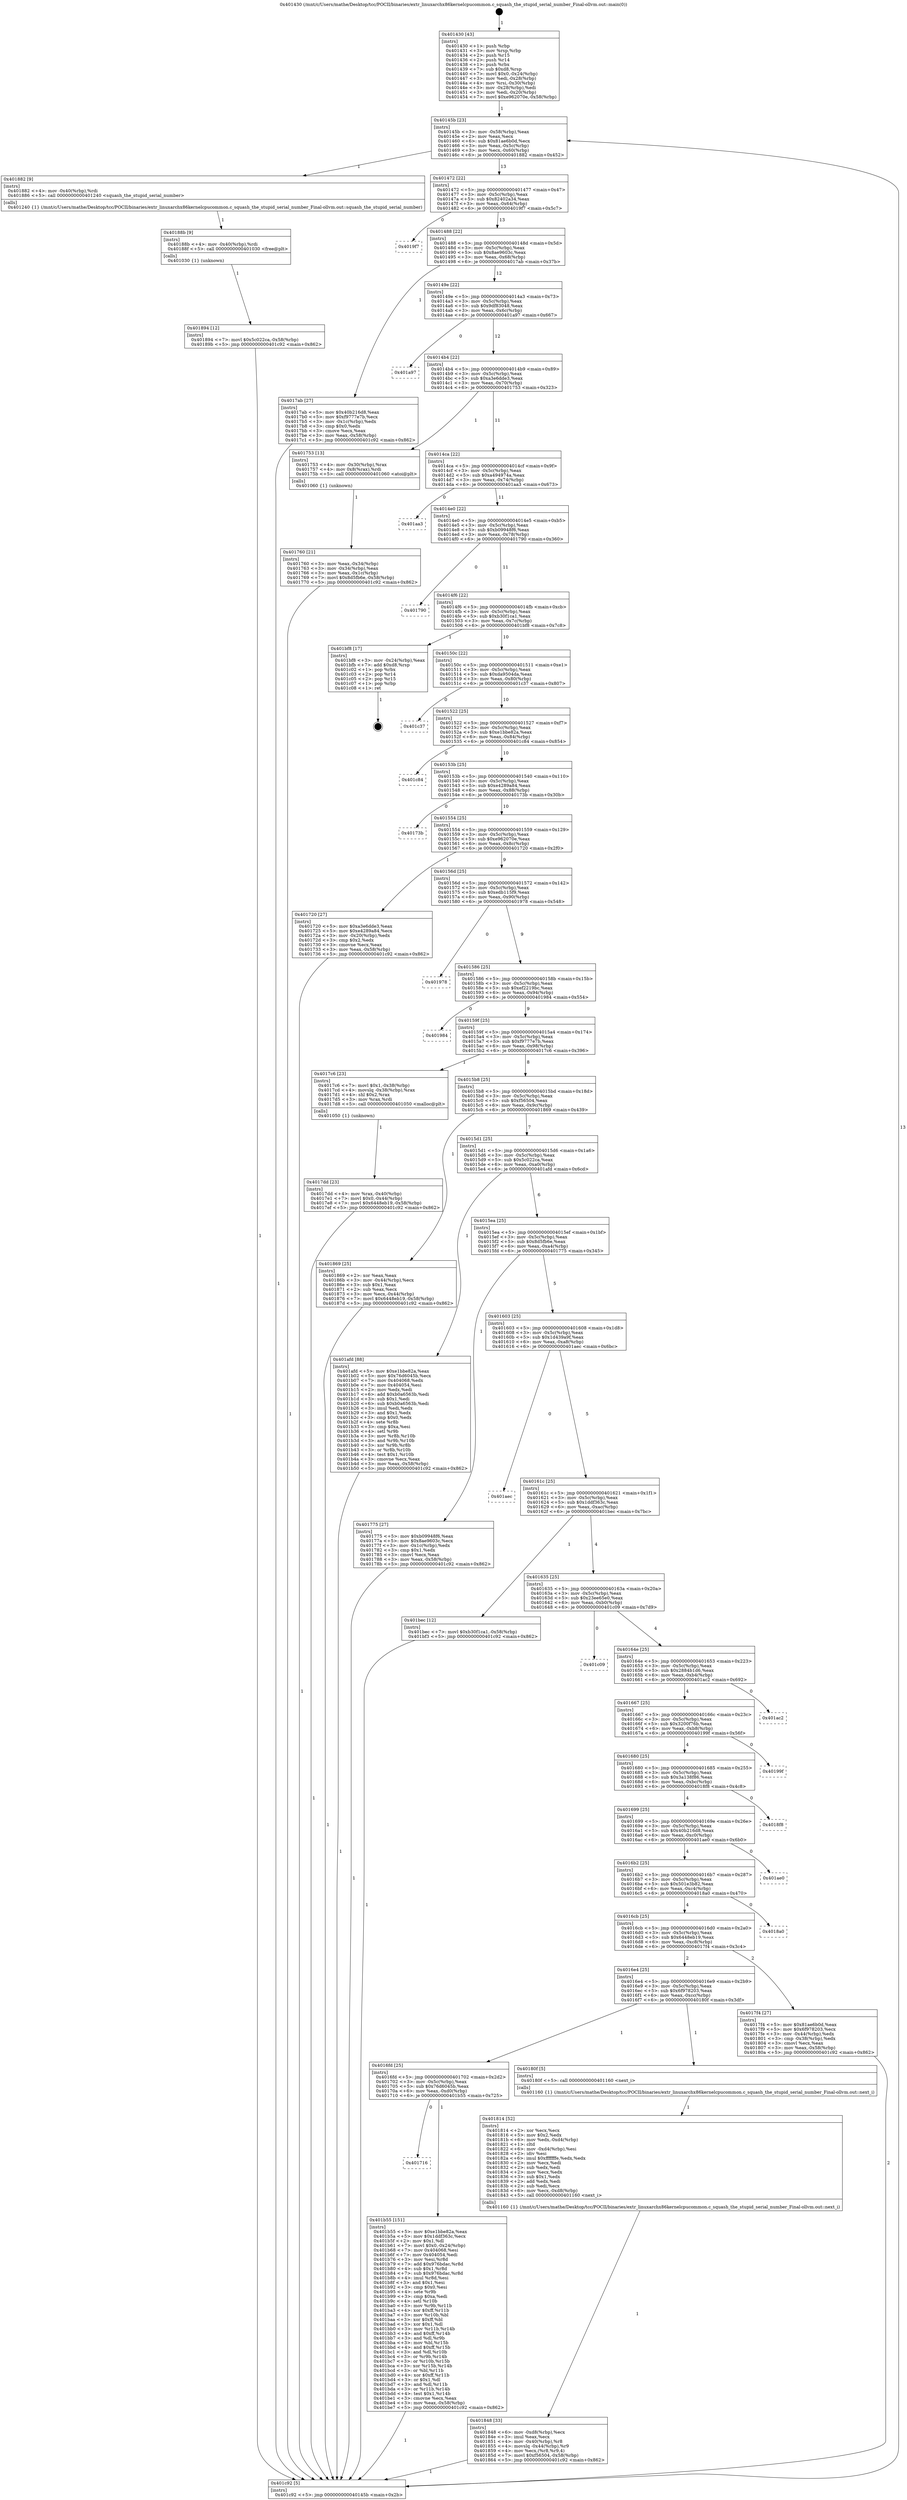 digraph "0x401430" {
  label = "0x401430 (/mnt/c/Users/mathe/Desktop/tcc/POCII/binaries/extr_linuxarchx86kernelcpucommon.c_squash_the_stupid_serial_number_Final-ollvm.out::main(0))"
  labelloc = "t"
  node[shape=record]

  Entry [label="",width=0.3,height=0.3,shape=circle,fillcolor=black,style=filled]
  "0x40145b" [label="{
     0x40145b [23]\l
     | [instrs]\l
     &nbsp;&nbsp;0x40145b \<+3\>: mov -0x58(%rbp),%eax\l
     &nbsp;&nbsp;0x40145e \<+2\>: mov %eax,%ecx\l
     &nbsp;&nbsp;0x401460 \<+6\>: sub $0x81ae6b0d,%ecx\l
     &nbsp;&nbsp;0x401466 \<+3\>: mov %eax,-0x5c(%rbp)\l
     &nbsp;&nbsp;0x401469 \<+3\>: mov %ecx,-0x60(%rbp)\l
     &nbsp;&nbsp;0x40146c \<+6\>: je 0000000000401882 \<main+0x452\>\l
  }"]
  "0x401882" [label="{
     0x401882 [9]\l
     | [instrs]\l
     &nbsp;&nbsp;0x401882 \<+4\>: mov -0x40(%rbp),%rdi\l
     &nbsp;&nbsp;0x401886 \<+5\>: call 0000000000401240 \<squash_the_stupid_serial_number\>\l
     | [calls]\l
     &nbsp;&nbsp;0x401240 \{1\} (/mnt/c/Users/mathe/Desktop/tcc/POCII/binaries/extr_linuxarchx86kernelcpucommon.c_squash_the_stupid_serial_number_Final-ollvm.out::squash_the_stupid_serial_number)\l
  }"]
  "0x401472" [label="{
     0x401472 [22]\l
     | [instrs]\l
     &nbsp;&nbsp;0x401472 \<+5\>: jmp 0000000000401477 \<main+0x47\>\l
     &nbsp;&nbsp;0x401477 \<+3\>: mov -0x5c(%rbp),%eax\l
     &nbsp;&nbsp;0x40147a \<+5\>: sub $0x82402a34,%eax\l
     &nbsp;&nbsp;0x40147f \<+3\>: mov %eax,-0x64(%rbp)\l
     &nbsp;&nbsp;0x401482 \<+6\>: je 00000000004019f7 \<main+0x5c7\>\l
  }"]
  Exit [label="",width=0.3,height=0.3,shape=circle,fillcolor=black,style=filled,peripheries=2]
  "0x4019f7" [label="{
     0x4019f7\l
  }", style=dashed]
  "0x401488" [label="{
     0x401488 [22]\l
     | [instrs]\l
     &nbsp;&nbsp;0x401488 \<+5\>: jmp 000000000040148d \<main+0x5d\>\l
     &nbsp;&nbsp;0x40148d \<+3\>: mov -0x5c(%rbp),%eax\l
     &nbsp;&nbsp;0x401490 \<+5\>: sub $0x8ae9603c,%eax\l
     &nbsp;&nbsp;0x401495 \<+3\>: mov %eax,-0x68(%rbp)\l
     &nbsp;&nbsp;0x401498 \<+6\>: je 00000000004017ab \<main+0x37b\>\l
  }"]
  "0x401716" [label="{
     0x401716\l
  }", style=dashed]
  "0x4017ab" [label="{
     0x4017ab [27]\l
     | [instrs]\l
     &nbsp;&nbsp;0x4017ab \<+5\>: mov $0x40b216d8,%eax\l
     &nbsp;&nbsp;0x4017b0 \<+5\>: mov $0xf9777e7b,%ecx\l
     &nbsp;&nbsp;0x4017b5 \<+3\>: mov -0x1c(%rbp),%edx\l
     &nbsp;&nbsp;0x4017b8 \<+3\>: cmp $0x0,%edx\l
     &nbsp;&nbsp;0x4017bb \<+3\>: cmove %ecx,%eax\l
     &nbsp;&nbsp;0x4017be \<+3\>: mov %eax,-0x58(%rbp)\l
     &nbsp;&nbsp;0x4017c1 \<+5\>: jmp 0000000000401c92 \<main+0x862\>\l
  }"]
  "0x40149e" [label="{
     0x40149e [22]\l
     | [instrs]\l
     &nbsp;&nbsp;0x40149e \<+5\>: jmp 00000000004014a3 \<main+0x73\>\l
     &nbsp;&nbsp;0x4014a3 \<+3\>: mov -0x5c(%rbp),%eax\l
     &nbsp;&nbsp;0x4014a6 \<+5\>: sub $0x9df83048,%eax\l
     &nbsp;&nbsp;0x4014ab \<+3\>: mov %eax,-0x6c(%rbp)\l
     &nbsp;&nbsp;0x4014ae \<+6\>: je 0000000000401a97 \<main+0x667\>\l
  }"]
  "0x401b55" [label="{
     0x401b55 [151]\l
     | [instrs]\l
     &nbsp;&nbsp;0x401b55 \<+5\>: mov $0xe1bbe82a,%eax\l
     &nbsp;&nbsp;0x401b5a \<+5\>: mov $0x1ddf363c,%ecx\l
     &nbsp;&nbsp;0x401b5f \<+2\>: mov $0x1,%dl\l
     &nbsp;&nbsp;0x401b61 \<+7\>: movl $0x0,-0x24(%rbp)\l
     &nbsp;&nbsp;0x401b68 \<+7\>: mov 0x404068,%esi\l
     &nbsp;&nbsp;0x401b6f \<+7\>: mov 0x404054,%edi\l
     &nbsp;&nbsp;0x401b76 \<+3\>: mov %esi,%r8d\l
     &nbsp;&nbsp;0x401b79 \<+7\>: add $0x976bdac,%r8d\l
     &nbsp;&nbsp;0x401b80 \<+4\>: sub $0x1,%r8d\l
     &nbsp;&nbsp;0x401b84 \<+7\>: sub $0x976bdac,%r8d\l
     &nbsp;&nbsp;0x401b8b \<+4\>: imul %r8d,%esi\l
     &nbsp;&nbsp;0x401b8f \<+3\>: and $0x1,%esi\l
     &nbsp;&nbsp;0x401b92 \<+3\>: cmp $0x0,%esi\l
     &nbsp;&nbsp;0x401b95 \<+4\>: sete %r9b\l
     &nbsp;&nbsp;0x401b99 \<+3\>: cmp $0xa,%edi\l
     &nbsp;&nbsp;0x401b9c \<+4\>: setl %r10b\l
     &nbsp;&nbsp;0x401ba0 \<+3\>: mov %r9b,%r11b\l
     &nbsp;&nbsp;0x401ba3 \<+4\>: xor $0xff,%r11b\l
     &nbsp;&nbsp;0x401ba7 \<+3\>: mov %r10b,%bl\l
     &nbsp;&nbsp;0x401baa \<+3\>: xor $0xff,%bl\l
     &nbsp;&nbsp;0x401bad \<+3\>: xor $0x1,%dl\l
     &nbsp;&nbsp;0x401bb0 \<+3\>: mov %r11b,%r14b\l
     &nbsp;&nbsp;0x401bb3 \<+4\>: and $0xff,%r14b\l
     &nbsp;&nbsp;0x401bb7 \<+3\>: and %dl,%r9b\l
     &nbsp;&nbsp;0x401bba \<+3\>: mov %bl,%r15b\l
     &nbsp;&nbsp;0x401bbd \<+4\>: and $0xff,%r15b\l
     &nbsp;&nbsp;0x401bc1 \<+3\>: and %dl,%r10b\l
     &nbsp;&nbsp;0x401bc4 \<+3\>: or %r9b,%r14b\l
     &nbsp;&nbsp;0x401bc7 \<+3\>: or %r10b,%r15b\l
     &nbsp;&nbsp;0x401bca \<+3\>: xor %r15b,%r14b\l
     &nbsp;&nbsp;0x401bcd \<+3\>: or %bl,%r11b\l
     &nbsp;&nbsp;0x401bd0 \<+4\>: xor $0xff,%r11b\l
     &nbsp;&nbsp;0x401bd4 \<+3\>: or $0x1,%dl\l
     &nbsp;&nbsp;0x401bd7 \<+3\>: and %dl,%r11b\l
     &nbsp;&nbsp;0x401bda \<+3\>: or %r11b,%r14b\l
     &nbsp;&nbsp;0x401bdd \<+4\>: test $0x1,%r14b\l
     &nbsp;&nbsp;0x401be1 \<+3\>: cmovne %ecx,%eax\l
     &nbsp;&nbsp;0x401be4 \<+3\>: mov %eax,-0x58(%rbp)\l
     &nbsp;&nbsp;0x401be7 \<+5\>: jmp 0000000000401c92 \<main+0x862\>\l
  }"]
  "0x401a97" [label="{
     0x401a97\l
  }", style=dashed]
  "0x4014b4" [label="{
     0x4014b4 [22]\l
     | [instrs]\l
     &nbsp;&nbsp;0x4014b4 \<+5\>: jmp 00000000004014b9 \<main+0x89\>\l
     &nbsp;&nbsp;0x4014b9 \<+3\>: mov -0x5c(%rbp),%eax\l
     &nbsp;&nbsp;0x4014bc \<+5\>: sub $0xa3e6dde3,%eax\l
     &nbsp;&nbsp;0x4014c1 \<+3\>: mov %eax,-0x70(%rbp)\l
     &nbsp;&nbsp;0x4014c4 \<+6\>: je 0000000000401753 \<main+0x323\>\l
  }"]
  "0x401894" [label="{
     0x401894 [12]\l
     | [instrs]\l
     &nbsp;&nbsp;0x401894 \<+7\>: movl $0x5c022ca,-0x58(%rbp)\l
     &nbsp;&nbsp;0x40189b \<+5\>: jmp 0000000000401c92 \<main+0x862\>\l
  }"]
  "0x401753" [label="{
     0x401753 [13]\l
     | [instrs]\l
     &nbsp;&nbsp;0x401753 \<+4\>: mov -0x30(%rbp),%rax\l
     &nbsp;&nbsp;0x401757 \<+4\>: mov 0x8(%rax),%rdi\l
     &nbsp;&nbsp;0x40175b \<+5\>: call 0000000000401060 \<atoi@plt\>\l
     | [calls]\l
     &nbsp;&nbsp;0x401060 \{1\} (unknown)\l
  }"]
  "0x4014ca" [label="{
     0x4014ca [22]\l
     | [instrs]\l
     &nbsp;&nbsp;0x4014ca \<+5\>: jmp 00000000004014cf \<main+0x9f\>\l
     &nbsp;&nbsp;0x4014cf \<+3\>: mov -0x5c(%rbp),%eax\l
     &nbsp;&nbsp;0x4014d2 \<+5\>: sub $0xa494974a,%eax\l
     &nbsp;&nbsp;0x4014d7 \<+3\>: mov %eax,-0x74(%rbp)\l
     &nbsp;&nbsp;0x4014da \<+6\>: je 0000000000401aa3 \<main+0x673\>\l
  }"]
  "0x40188b" [label="{
     0x40188b [9]\l
     | [instrs]\l
     &nbsp;&nbsp;0x40188b \<+4\>: mov -0x40(%rbp),%rdi\l
     &nbsp;&nbsp;0x40188f \<+5\>: call 0000000000401030 \<free@plt\>\l
     | [calls]\l
     &nbsp;&nbsp;0x401030 \{1\} (unknown)\l
  }"]
  "0x401aa3" [label="{
     0x401aa3\l
  }", style=dashed]
  "0x4014e0" [label="{
     0x4014e0 [22]\l
     | [instrs]\l
     &nbsp;&nbsp;0x4014e0 \<+5\>: jmp 00000000004014e5 \<main+0xb5\>\l
     &nbsp;&nbsp;0x4014e5 \<+3\>: mov -0x5c(%rbp),%eax\l
     &nbsp;&nbsp;0x4014e8 \<+5\>: sub $0xb09948f6,%eax\l
     &nbsp;&nbsp;0x4014ed \<+3\>: mov %eax,-0x78(%rbp)\l
     &nbsp;&nbsp;0x4014f0 \<+6\>: je 0000000000401790 \<main+0x360\>\l
  }"]
  "0x401848" [label="{
     0x401848 [33]\l
     | [instrs]\l
     &nbsp;&nbsp;0x401848 \<+6\>: mov -0xd8(%rbp),%ecx\l
     &nbsp;&nbsp;0x40184e \<+3\>: imul %eax,%ecx\l
     &nbsp;&nbsp;0x401851 \<+4\>: mov -0x40(%rbp),%r8\l
     &nbsp;&nbsp;0x401855 \<+4\>: movslq -0x44(%rbp),%r9\l
     &nbsp;&nbsp;0x401859 \<+4\>: mov %ecx,(%r8,%r9,4)\l
     &nbsp;&nbsp;0x40185d \<+7\>: movl $0xf56504,-0x58(%rbp)\l
     &nbsp;&nbsp;0x401864 \<+5\>: jmp 0000000000401c92 \<main+0x862\>\l
  }"]
  "0x401790" [label="{
     0x401790\l
  }", style=dashed]
  "0x4014f6" [label="{
     0x4014f6 [22]\l
     | [instrs]\l
     &nbsp;&nbsp;0x4014f6 \<+5\>: jmp 00000000004014fb \<main+0xcb\>\l
     &nbsp;&nbsp;0x4014fb \<+3\>: mov -0x5c(%rbp),%eax\l
     &nbsp;&nbsp;0x4014fe \<+5\>: sub $0xb30f1ca1,%eax\l
     &nbsp;&nbsp;0x401503 \<+3\>: mov %eax,-0x7c(%rbp)\l
     &nbsp;&nbsp;0x401506 \<+6\>: je 0000000000401bf8 \<main+0x7c8\>\l
  }"]
  "0x401814" [label="{
     0x401814 [52]\l
     | [instrs]\l
     &nbsp;&nbsp;0x401814 \<+2\>: xor %ecx,%ecx\l
     &nbsp;&nbsp;0x401816 \<+5\>: mov $0x2,%edx\l
     &nbsp;&nbsp;0x40181b \<+6\>: mov %edx,-0xd4(%rbp)\l
     &nbsp;&nbsp;0x401821 \<+1\>: cltd\l
     &nbsp;&nbsp;0x401822 \<+6\>: mov -0xd4(%rbp),%esi\l
     &nbsp;&nbsp;0x401828 \<+2\>: idiv %esi\l
     &nbsp;&nbsp;0x40182a \<+6\>: imul $0xfffffffe,%edx,%edx\l
     &nbsp;&nbsp;0x401830 \<+2\>: mov %ecx,%edi\l
     &nbsp;&nbsp;0x401832 \<+2\>: sub %edx,%edi\l
     &nbsp;&nbsp;0x401834 \<+2\>: mov %ecx,%edx\l
     &nbsp;&nbsp;0x401836 \<+3\>: sub $0x1,%edx\l
     &nbsp;&nbsp;0x401839 \<+2\>: add %edx,%edi\l
     &nbsp;&nbsp;0x40183b \<+2\>: sub %edi,%ecx\l
     &nbsp;&nbsp;0x40183d \<+6\>: mov %ecx,-0xd8(%rbp)\l
     &nbsp;&nbsp;0x401843 \<+5\>: call 0000000000401160 \<next_i\>\l
     | [calls]\l
     &nbsp;&nbsp;0x401160 \{1\} (/mnt/c/Users/mathe/Desktop/tcc/POCII/binaries/extr_linuxarchx86kernelcpucommon.c_squash_the_stupid_serial_number_Final-ollvm.out::next_i)\l
  }"]
  "0x401bf8" [label="{
     0x401bf8 [17]\l
     | [instrs]\l
     &nbsp;&nbsp;0x401bf8 \<+3\>: mov -0x24(%rbp),%eax\l
     &nbsp;&nbsp;0x401bfb \<+7\>: add $0xd8,%rsp\l
     &nbsp;&nbsp;0x401c02 \<+1\>: pop %rbx\l
     &nbsp;&nbsp;0x401c03 \<+2\>: pop %r14\l
     &nbsp;&nbsp;0x401c05 \<+2\>: pop %r15\l
     &nbsp;&nbsp;0x401c07 \<+1\>: pop %rbp\l
     &nbsp;&nbsp;0x401c08 \<+1\>: ret\l
  }"]
  "0x40150c" [label="{
     0x40150c [22]\l
     | [instrs]\l
     &nbsp;&nbsp;0x40150c \<+5\>: jmp 0000000000401511 \<main+0xe1\>\l
     &nbsp;&nbsp;0x401511 \<+3\>: mov -0x5c(%rbp),%eax\l
     &nbsp;&nbsp;0x401514 \<+5\>: sub $0xda9504da,%eax\l
     &nbsp;&nbsp;0x401519 \<+3\>: mov %eax,-0x80(%rbp)\l
     &nbsp;&nbsp;0x40151c \<+6\>: je 0000000000401c37 \<main+0x807\>\l
  }"]
  "0x4016fd" [label="{
     0x4016fd [25]\l
     | [instrs]\l
     &nbsp;&nbsp;0x4016fd \<+5\>: jmp 0000000000401702 \<main+0x2d2\>\l
     &nbsp;&nbsp;0x401702 \<+3\>: mov -0x5c(%rbp),%eax\l
     &nbsp;&nbsp;0x401705 \<+5\>: sub $0x76d6045b,%eax\l
     &nbsp;&nbsp;0x40170a \<+6\>: mov %eax,-0xd0(%rbp)\l
     &nbsp;&nbsp;0x401710 \<+6\>: je 0000000000401b55 \<main+0x725\>\l
  }"]
  "0x401c37" [label="{
     0x401c37\l
  }", style=dashed]
  "0x401522" [label="{
     0x401522 [25]\l
     | [instrs]\l
     &nbsp;&nbsp;0x401522 \<+5\>: jmp 0000000000401527 \<main+0xf7\>\l
     &nbsp;&nbsp;0x401527 \<+3\>: mov -0x5c(%rbp),%eax\l
     &nbsp;&nbsp;0x40152a \<+5\>: sub $0xe1bbe82a,%eax\l
     &nbsp;&nbsp;0x40152f \<+6\>: mov %eax,-0x84(%rbp)\l
     &nbsp;&nbsp;0x401535 \<+6\>: je 0000000000401c84 \<main+0x854\>\l
  }"]
  "0x40180f" [label="{
     0x40180f [5]\l
     | [instrs]\l
     &nbsp;&nbsp;0x40180f \<+5\>: call 0000000000401160 \<next_i\>\l
     | [calls]\l
     &nbsp;&nbsp;0x401160 \{1\} (/mnt/c/Users/mathe/Desktop/tcc/POCII/binaries/extr_linuxarchx86kernelcpucommon.c_squash_the_stupid_serial_number_Final-ollvm.out::next_i)\l
  }"]
  "0x401c84" [label="{
     0x401c84\l
  }", style=dashed]
  "0x40153b" [label="{
     0x40153b [25]\l
     | [instrs]\l
     &nbsp;&nbsp;0x40153b \<+5\>: jmp 0000000000401540 \<main+0x110\>\l
     &nbsp;&nbsp;0x401540 \<+3\>: mov -0x5c(%rbp),%eax\l
     &nbsp;&nbsp;0x401543 \<+5\>: sub $0xe4289a84,%eax\l
     &nbsp;&nbsp;0x401548 \<+6\>: mov %eax,-0x88(%rbp)\l
     &nbsp;&nbsp;0x40154e \<+6\>: je 000000000040173b \<main+0x30b\>\l
  }"]
  "0x4016e4" [label="{
     0x4016e4 [25]\l
     | [instrs]\l
     &nbsp;&nbsp;0x4016e4 \<+5\>: jmp 00000000004016e9 \<main+0x2b9\>\l
     &nbsp;&nbsp;0x4016e9 \<+3\>: mov -0x5c(%rbp),%eax\l
     &nbsp;&nbsp;0x4016ec \<+5\>: sub $0x6f978203,%eax\l
     &nbsp;&nbsp;0x4016f1 \<+6\>: mov %eax,-0xcc(%rbp)\l
     &nbsp;&nbsp;0x4016f7 \<+6\>: je 000000000040180f \<main+0x3df\>\l
  }"]
  "0x40173b" [label="{
     0x40173b\l
  }", style=dashed]
  "0x401554" [label="{
     0x401554 [25]\l
     | [instrs]\l
     &nbsp;&nbsp;0x401554 \<+5\>: jmp 0000000000401559 \<main+0x129\>\l
     &nbsp;&nbsp;0x401559 \<+3\>: mov -0x5c(%rbp),%eax\l
     &nbsp;&nbsp;0x40155c \<+5\>: sub $0xe962070e,%eax\l
     &nbsp;&nbsp;0x401561 \<+6\>: mov %eax,-0x8c(%rbp)\l
     &nbsp;&nbsp;0x401567 \<+6\>: je 0000000000401720 \<main+0x2f0\>\l
  }"]
  "0x4017f4" [label="{
     0x4017f4 [27]\l
     | [instrs]\l
     &nbsp;&nbsp;0x4017f4 \<+5\>: mov $0x81ae6b0d,%eax\l
     &nbsp;&nbsp;0x4017f9 \<+5\>: mov $0x6f978203,%ecx\l
     &nbsp;&nbsp;0x4017fe \<+3\>: mov -0x44(%rbp),%edx\l
     &nbsp;&nbsp;0x401801 \<+3\>: cmp -0x38(%rbp),%edx\l
     &nbsp;&nbsp;0x401804 \<+3\>: cmovl %ecx,%eax\l
     &nbsp;&nbsp;0x401807 \<+3\>: mov %eax,-0x58(%rbp)\l
     &nbsp;&nbsp;0x40180a \<+5\>: jmp 0000000000401c92 \<main+0x862\>\l
  }"]
  "0x401720" [label="{
     0x401720 [27]\l
     | [instrs]\l
     &nbsp;&nbsp;0x401720 \<+5\>: mov $0xa3e6dde3,%eax\l
     &nbsp;&nbsp;0x401725 \<+5\>: mov $0xe4289a84,%ecx\l
     &nbsp;&nbsp;0x40172a \<+3\>: mov -0x20(%rbp),%edx\l
     &nbsp;&nbsp;0x40172d \<+3\>: cmp $0x2,%edx\l
     &nbsp;&nbsp;0x401730 \<+3\>: cmovne %ecx,%eax\l
     &nbsp;&nbsp;0x401733 \<+3\>: mov %eax,-0x58(%rbp)\l
     &nbsp;&nbsp;0x401736 \<+5\>: jmp 0000000000401c92 \<main+0x862\>\l
  }"]
  "0x40156d" [label="{
     0x40156d [25]\l
     | [instrs]\l
     &nbsp;&nbsp;0x40156d \<+5\>: jmp 0000000000401572 \<main+0x142\>\l
     &nbsp;&nbsp;0x401572 \<+3\>: mov -0x5c(%rbp),%eax\l
     &nbsp;&nbsp;0x401575 \<+5\>: sub $0xedb115f9,%eax\l
     &nbsp;&nbsp;0x40157a \<+6\>: mov %eax,-0x90(%rbp)\l
     &nbsp;&nbsp;0x401580 \<+6\>: je 0000000000401978 \<main+0x548\>\l
  }"]
  "0x401c92" [label="{
     0x401c92 [5]\l
     | [instrs]\l
     &nbsp;&nbsp;0x401c92 \<+5\>: jmp 000000000040145b \<main+0x2b\>\l
  }"]
  "0x401430" [label="{
     0x401430 [43]\l
     | [instrs]\l
     &nbsp;&nbsp;0x401430 \<+1\>: push %rbp\l
     &nbsp;&nbsp;0x401431 \<+3\>: mov %rsp,%rbp\l
     &nbsp;&nbsp;0x401434 \<+2\>: push %r15\l
     &nbsp;&nbsp;0x401436 \<+2\>: push %r14\l
     &nbsp;&nbsp;0x401438 \<+1\>: push %rbx\l
     &nbsp;&nbsp;0x401439 \<+7\>: sub $0xd8,%rsp\l
     &nbsp;&nbsp;0x401440 \<+7\>: movl $0x0,-0x24(%rbp)\l
     &nbsp;&nbsp;0x401447 \<+3\>: mov %edi,-0x28(%rbp)\l
     &nbsp;&nbsp;0x40144a \<+4\>: mov %rsi,-0x30(%rbp)\l
     &nbsp;&nbsp;0x40144e \<+3\>: mov -0x28(%rbp),%edi\l
     &nbsp;&nbsp;0x401451 \<+3\>: mov %edi,-0x20(%rbp)\l
     &nbsp;&nbsp;0x401454 \<+7\>: movl $0xe962070e,-0x58(%rbp)\l
  }"]
  "0x401760" [label="{
     0x401760 [21]\l
     | [instrs]\l
     &nbsp;&nbsp;0x401760 \<+3\>: mov %eax,-0x34(%rbp)\l
     &nbsp;&nbsp;0x401763 \<+3\>: mov -0x34(%rbp),%eax\l
     &nbsp;&nbsp;0x401766 \<+3\>: mov %eax,-0x1c(%rbp)\l
     &nbsp;&nbsp;0x401769 \<+7\>: movl $0x8d5fb6e,-0x58(%rbp)\l
     &nbsp;&nbsp;0x401770 \<+5\>: jmp 0000000000401c92 \<main+0x862\>\l
  }"]
  "0x4016cb" [label="{
     0x4016cb [25]\l
     | [instrs]\l
     &nbsp;&nbsp;0x4016cb \<+5\>: jmp 00000000004016d0 \<main+0x2a0\>\l
     &nbsp;&nbsp;0x4016d0 \<+3\>: mov -0x5c(%rbp),%eax\l
     &nbsp;&nbsp;0x4016d3 \<+5\>: sub $0x6448eb19,%eax\l
     &nbsp;&nbsp;0x4016d8 \<+6\>: mov %eax,-0xc8(%rbp)\l
     &nbsp;&nbsp;0x4016de \<+6\>: je 00000000004017f4 \<main+0x3c4\>\l
  }"]
  "0x401978" [label="{
     0x401978\l
  }", style=dashed]
  "0x401586" [label="{
     0x401586 [25]\l
     | [instrs]\l
     &nbsp;&nbsp;0x401586 \<+5\>: jmp 000000000040158b \<main+0x15b\>\l
     &nbsp;&nbsp;0x40158b \<+3\>: mov -0x5c(%rbp),%eax\l
     &nbsp;&nbsp;0x40158e \<+5\>: sub $0xef2219bc,%eax\l
     &nbsp;&nbsp;0x401593 \<+6\>: mov %eax,-0x94(%rbp)\l
     &nbsp;&nbsp;0x401599 \<+6\>: je 0000000000401984 \<main+0x554\>\l
  }"]
  "0x4018a0" [label="{
     0x4018a0\l
  }", style=dashed]
  "0x401984" [label="{
     0x401984\l
  }", style=dashed]
  "0x40159f" [label="{
     0x40159f [25]\l
     | [instrs]\l
     &nbsp;&nbsp;0x40159f \<+5\>: jmp 00000000004015a4 \<main+0x174\>\l
     &nbsp;&nbsp;0x4015a4 \<+3\>: mov -0x5c(%rbp),%eax\l
     &nbsp;&nbsp;0x4015a7 \<+5\>: sub $0xf9777e7b,%eax\l
     &nbsp;&nbsp;0x4015ac \<+6\>: mov %eax,-0x98(%rbp)\l
     &nbsp;&nbsp;0x4015b2 \<+6\>: je 00000000004017c6 \<main+0x396\>\l
  }"]
  "0x4016b2" [label="{
     0x4016b2 [25]\l
     | [instrs]\l
     &nbsp;&nbsp;0x4016b2 \<+5\>: jmp 00000000004016b7 \<main+0x287\>\l
     &nbsp;&nbsp;0x4016b7 \<+3\>: mov -0x5c(%rbp),%eax\l
     &nbsp;&nbsp;0x4016ba \<+5\>: sub $0x501e3b82,%eax\l
     &nbsp;&nbsp;0x4016bf \<+6\>: mov %eax,-0xc4(%rbp)\l
     &nbsp;&nbsp;0x4016c5 \<+6\>: je 00000000004018a0 \<main+0x470\>\l
  }"]
  "0x4017c6" [label="{
     0x4017c6 [23]\l
     | [instrs]\l
     &nbsp;&nbsp;0x4017c6 \<+7\>: movl $0x1,-0x38(%rbp)\l
     &nbsp;&nbsp;0x4017cd \<+4\>: movslq -0x38(%rbp),%rax\l
     &nbsp;&nbsp;0x4017d1 \<+4\>: shl $0x2,%rax\l
     &nbsp;&nbsp;0x4017d5 \<+3\>: mov %rax,%rdi\l
     &nbsp;&nbsp;0x4017d8 \<+5\>: call 0000000000401050 \<malloc@plt\>\l
     | [calls]\l
     &nbsp;&nbsp;0x401050 \{1\} (unknown)\l
  }"]
  "0x4015b8" [label="{
     0x4015b8 [25]\l
     | [instrs]\l
     &nbsp;&nbsp;0x4015b8 \<+5\>: jmp 00000000004015bd \<main+0x18d\>\l
     &nbsp;&nbsp;0x4015bd \<+3\>: mov -0x5c(%rbp),%eax\l
     &nbsp;&nbsp;0x4015c0 \<+5\>: sub $0xf56504,%eax\l
     &nbsp;&nbsp;0x4015c5 \<+6\>: mov %eax,-0x9c(%rbp)\l
     &nbsp;&nbsp;0x4015cb \<+6\>: je 0000000000401869 \<main+0x439\>\l
  }"]
  "0x401ae0" [label="{
     0x401ae0\l
  }", style=dashed]
  "0x401869" [label="{
     0x401869 [25]\l
     | [instrs]\l
     &nbsp;&nbsp;0x401869 \<+2\>: xor %eax,%eax\l
     &nbsp;&nbsp;0x40186b \<+3\>: mov -0x44(%rbp),%ecx\l
     &nbsp;&nbsp;0x40186e \<+3\>: sub $0x1,%eax\l
     &nbsp;&nbsp;0x401871 \<+2\>: sub %eax,%ecx\l
     &nbsp;&nbsp;0x401873 \<+3\>: mov %ecx,-0x44(%rbp)\l
     &nbsp;&nbsp;0x401876 \<+7\>: movl $0x6448eb19,-0x58(%rbp)\l
     &nbsp;&nbsp;0x40187d \<+5\>: jmp 0000000000401c92 \<main+0x862\>\l
  }"]
  "0x4015d1" [label="{
     0x4015d1 [25]\l
     | [instrs]\l
     &nbsp;&nbsp;0x4015d1 \<+5\>: jmp 00000000004015d6 \<main+0x1a6\>\l
     &nbsp;&nbsp;0x4015d6 \<+3\>: mov -0x5c(%rbp),%eax\l
     &nbsp;&nbsp;0x4015d9 \<+5\>: sub $0x5c022ca,%eax\l
     &nbsp;&nbsp;0x4015de \<+6\>: mov %eax,-0xa0(%rbp)\l
     &nbsp;&nbsp;0x4015e4 \<+6\>: je 0000000000401afd \<main+0x6cd\>\l
  }"]
  "0x401699" [label="{
     0x401699 [25]\l
     | [instrs]\l
     &nbsp;&nbsp;0x401699 \<+5\>: jmp 000000000040169e \<main+0x26e\>\l
     &nbsp;&nbsp;0x40169e \<+3\>: mov -0x5c(%rbp),%eax\l
     &nbsp;&nbsp;0x4016a1 \<+5\>: sub $0x40b216d8,%eax\l
     &nbsp;&nbsp;0x4016a6 \<+6\>: mov %eax,-0xc0(%rbp)\l
     &nbsp;&nbsp;0x4016ac \<+6\>: je 0000000000401ae0 \<main+0x6b0\>\l
  }"]
  "0x401afd" [label="{
     0x401afd [88]\l
     | [instrs]\l
     &nbsp;&nbsp;0x401afd \<+5\>: mov $0xe1bbe82a,%eax\l
     &nbsp;&nbsp;0x401b02 \<+5\>: mov $0x76d6045b,%ecx\l
     &nbsp;&nbsp;0x401b07 \<+7\>: mov 0x404068,%edx\l
     &nbsp;&nbsp;0x401b0e \<+7\>: mov 0x404054,%esi\l
     &nbsp;&nbsp;0x401b15 \<+2\>: mov %edx,%edi\l
     &nbsp;&nbsp;0x401b17 \<+6\>: add $0xb0a6563b,%edi\l
     &nbsp;&nbsp;0x401b1d \<+3\>: sub $0x1,%edi\l
     &nbsp;&nbsp;0x401b20 \<+6\>: sub $0xb0a6563b,%edi\l
     &nbsp;&nbsp;0x401b26 \<+3\>: imul %edi,%edx\l
     &nbsp;&nbsp;0x401b29 \<+3\>: and $0x1,%edx\l
     &nbsp;&nbsp;0x401b2c \<+3\>: cmp $0x0,%edx\l
     &nbsp;&nbsp;0x401b2f \<+4\>: sete %r8b\l
     &nbsp;&nbsp;0x401b33 \<+3\>: cmp $0xa,%esi\l
     &nbsp;&nbsp;0x401b36 \<+4\>: setl %r9b\l
     &nbsp;&nbsp;0x401b3a \<+3\>: mov %r8b,%r10b\l
     &nbsp;&nbsp;0x401b3d \<+3\>: and %r9b,%r10b\l
     &nbsp;&nbsp;0x401b40 \<+3\>: xor %r9b,%r8b\l
     &nbsp;&nbsp;0x401b43 \<+3\>: or %r8b,%r10b\l
     &nbsp;&nbsp;0x401b46 \<+4\>: test $0x1,%r10b\l
     &nbsp;&nbsp;0x401b4a \<+3\>: cmovne %ecx,%eax\l
     &nbsp;&nbsp;0x401b4d \<+3\>: mov %eax,-0x58(%rbp)\l
     &nbsp;&nbsp;0x401b50 \<+5\>: jmp 0000000000401c92 \<main+0x862\>\l
  }"]
  "0x4015ea" [label="{
     0x4015ea [25]\l
     | [instrs]\l
     &nbsp;&nbsp;0x4015ea \<+5\>: jmp 00000000004015ef \<main+0x1bf\>\l
     &nbsp;&nbsp;0x4015ef \<+3\>: mov -0x5c(%rbp),%eax\l
     &nbsp;&nbsp;0x4015f2 \<+5\>: sub $0x8d5fb6e,%eax\l
     &nbsp;&nbsp;0x4015f7 \<+6\>: mov %eax,-0xa4(%rbp)\l
     &nbsp;&nbsp;0x4015fd \<+6\>: je 0000000000401775 \<main+0x345\>\l
  }"]
  "0x4018f8" [label="{
     0x4018f8\l
  }", style=dashed]
  "0x401775" [label="{
     0x401775 [27]\l
     | [instrs]\l
     &nbsp;&nbsp;0x401775 \<+5\>: mov $0xb09948f6,%eax\l
     &nbsp;&nbsp;0x40177a \<+5\>: mov $0x8ae9603c,%ecx\l
     &nbsp;&nbsp;0x40177f \<+3\>: mov -0x1c(%rbp),%edx\l
     &nbsp;&nbsp;0x401782 \<+3\>: cmp $0x1,%edx\l
     &nbsp;&nbsp;0x401785 \<+3\>: cmovl %ecx,%eax\l
     &nbsp;&nbsp;0x401788 \<+3\>: mov %eax,-0x58(%rbp)\l
     &nbsp;&nbsp;0x40178b \<+5\>: jmp 0000000000401c92 \<main+0x862\>\l
  }"]
  "0x401603" [label="{
     0x401603 [25]\l
     | [instrs]\l
     &nbsp;&nbsp;0x401603 \<+5\>: jmp 0000000000401608 \<main+0x1d8\>\l
     &nbsp;&nbsp;0x401608 \<+3\>: mov -0x5c(%rbp),%eax\l
     &nbsp;&nbsp;0x40160b \<+5\>: sub $0x1d439a9f,%eax\l
     &nbsp;&nbsp;0x401610 \<+6\>: mov %eax,-0xa8(%rbp)\l
     &nbsp;&nbsp;0x401616 \<+6\>: je 0000000000401aec \<main+0x6bc\>\l
  }"]
  "0x4017dd" [label="{
     0x4017dd [23]\l
     | [instrs]\l
     &nbsp;&nbsp;0x4017dd \<+4\>: mov %rax,-0x40(%rbp)\l
     &nbsp;&nbsp;0x4017e1 \<+7\>: movl $0x0,-0x44(%rbp)\l
     &nbsp;&nbsp;0x4017e8 \<+7\>: movl $0x6448eb19,-0x58(%rbp)\l
     &nbsp;&nbsp;0x4017ef \<+5\>: jmp 0000000000401c92 \<main+0x862\>\l
  }"]
  "0x401680" [label="{
     0x401680 [25]\l
     | [instrs]\l
     &nbsp;&nbsp;0x401680 \<+5\>: jmp 0000000000401685 \<main+0x255\>\l
     &nbsp;&nbsp;0x401685 \<+3\>: mov -0x5c(%rbp),%eax\l
     &nbsp;&nbsp;0x401688 \<+5\>: sub $0x3a138f86,%eax\l
     &nbsp;&nbsp;0x40168d \<+6\>: mov %eax,-0xbc(%rbp)\l
     &nbsp;&nbsp;0x401693 \<+6\>: je 00000000004018f8 \<main+0x4c8\>\l
  }"]
  "0x401aec" [label="{
     0x401aec\l
  }", style=dashed]
  "0x40161c" [label="{
     0x40161c [25]\l
     | [instrs]\l
     &nbsp;&nbsp;0x40161c \<+5\>: jmp 0000000000401621 \<main+0x1f1\>\l
     &nbsp;&nbsp;0x401621 \<+3\>: mov -0x5c(%rbp),%eax\l
     &nbsp;&nbsp;0x401624 \<+5\>: sub $0x1ddf363c,%eax\l
     &nbsp;&nbsp;0x401629 \<+6\>: mov %eax,-0xac(%rbp)\l
     &nbsp;&nbsp;0x40162f \<+6\>: je 0000000000401bec \<main+0x7bc\>\l
  }"]
  "0x40199f" [label="{
     0x40199f\l
  }", style=dashed]
  "0x401bec" [label="{
     0x401bec [12]\l
     | [instrs]\l
     &nbsp;&nbsp;0x401bec \<+7\>: movl $0xb30f1ca1,-0x58(%rbp)\l
     &nbsp;&nbsp;0x401bf3 \<+5\>: jmp 0000000000401c92 \<main+0x862\>\l
  }"]
  "0x401635" [label="{
     0x401635 [25]\l
     | [instrs]\l
     &nbsp;&nbsp;0x401635 \<+5\>: jmp 000000000040163a \<main+0x20a\>\l
     &nbsp;&nbsp;0x40163a \<+3\>: mov -0x5c(%rbp),%eax\l
     &nbsp;&nbsp;0x40163d \<+5\>: sub $0x23ee65e0,%eax\l
     &nbsp;&nbsp;0x401642 \<+6\>: mov %eax,-0xb0(%rbp)\l
     &nbsp;&nbsp;0x401648 \<+6\>: je 0000000000401c09 \<main+0x7d9\>\l
  }"]
  "0x401667" [label="{
     0x401667 [25]\l
     | [instrs]\l
     &nbsp;&nbsp;0x401667 \<+5\>: jmp 000000000040166c \<main+0x23c\>\l
     &nbsp;&nbsp;0x40166c \<+3\>: mov -0x5c(%rbp),%eax\l
     &nbsp;&nbsp;0x40166f \<+5\>: sub $0x3200f76b,%eax\l
     &nbsp;&nbsp;0x401674 \<+6\>: mov %eax,-0xb8(%rbp)\l
     &nbsp;&nbsp;0x40167a \<+6\>: je 000000000040199f \<main+0x56f\>\l
  }"]
  "0x401c09" [label="{
     0x401c09\l
  }", style=dashed]
  "0x40164e" [label="{
     0x40164e [25]\l
     | [instrs]\l
     &nbsp;&nbsp;0x40164e \<+5\>: jmp 0000000000401653 \<main+0x223\>\l
     &nbsp;&nbsp;0x401653 \<+3\>: mov -0x5c(%rbp),%eax\l
     &nbsp;&nbsp;0x401656 \<+5\>: sub $0x2884b1d6,%eax\l
     &nbsp;&nbsp;0x40165b \<+6\>: mov %eax,-0xb4(%rbp)\l
     &nbsp;&nbsp;0x401661 \<+6\>: je 0000000000401ac2 \<main+0x692\>\l
  }"]
  "0x401ac2" [label="{
     0x401ac2\l
  }", style=dashed]
  Entry -> "0x401430" [label=" 1"]
  "0x40145b" -> "0x401882" [label=" 1"]
  "0x40145b" -> "0x401472" [label=" 13"]
  "0x401bf8" -> Exit [label=" 1"]
  "0x401472" -> "0x4019f7" [label=" 0"]
  "0x401472" -> "0x401488" [label=" 13"]
  "0x401bec" -> "0x401c92" [label=" 1"]
  "0x401488" -> "0x4017ab" [label=" 1"]
  "0x401488" -> "0x40149e" [label=" 12"]
  "0x401b55" -> "0x401c92" [label=" 1"]
  "0x40149e" -> "0x401a97" [label=" 0"]
  "0x40149e" -> "0x4014b4" [label=" 12"]
  "0x4016fd" -> "0x401716" [label=" 0"]
  "0x4014b4" -> "0x401753" [label=" 1"]
  "0x4014b4" -> "0x4014ca" [label=" 11"]
  "0x4016fd" -> "0x401b55" [label=" 1"]
  "0x4014ca" -> "0x401aa3" [label=" 0"]
  "0x4014ca" -> "0x4014e0" [label=" 11"]
  "0x401afd" -> "0x401c92" [label=" 1"]
  "0x4014e0" -> "0x401790" [label=" 0"]
  "0x4014e0" -> "0x4014f6" [label=" 11"]
  "0x401894" -> "0x401c92" [label=" 1"]
  "0x4014f6" -> "0x401bf8" [label=" 1"]
  "0x4014f6" -> "0x40150c" [label=" 10"]
  "0x40188b" -> "0x401894" [label=" 1"]
  "0x40150c" -> "0x401c37" [label=" 0"]
  "0x40150c" -> "0x401522" [label=" 10"]
  "0x401882" -> "0x40188b" [label=" 1"]
  "0x401522" -> "0x401c84" [label=" 0"]
  "0x401522" -> "0x40153b" [label=" 10"]
  "0x401869" -> "0x401c92" [label=" 1"]
  "0x40153b" -> "0x40173b" [label=" 0"]
  "0x40153b" -> "0x401554" [label=" 10"]
  "0x401814" -> "0x401848" [label=" 1"]
  "0x401554" -> "0x401720" [label=" 1"]
  "0x401554" -> "0x40156d" [label=" 9"]
  "0x401720" -> "0x401c92" [label=" 1"]
  "0x401430" -> "0x40145b" [label=" 1"]
  "0x401c92" -> "0x40145b" [label=" 13"]
  "0x401753" -> "0x401760" [label=" 1"]
  "0x401760" -> "0x401c92" [label=" 1"]
  "0x40180f" -> "0x401814" [label=" 1"]
  "0x40156d" -> "0x401978" [label=" 0"]
  "0x40156d" -> "0x401586" [label=" 9"]
  "0x4016e4" -> "0x40180f" [label=" 1"]
  "0x401586" -> "0x401984" [label=" 0"]
  "0x401586" -> "0x40159f" [label=" 9"]
  "0x401848" -> "0x401c92" [label=" 1"]
  "0x40159f" -> "0x4017c6" [label=" 1"]
  "0x40159f" -> "0x4015b8" [label=" 8"]
  "0x4016cb" -> "0x4016e4" [label=" 2"]
  "0x4015b8" -> "0x401869" [label=" 1"]
  "0x4015b8" -> "0x4015d1" [label=" 7"]
  "0x4016cb" -> "0x4017f4" [label=" 2"]
  "0x4015d1" -> "0x401afd" [label=" 1"]
  "0x4015d1" -> "0x4015ea" [label=" 6"]
  "0x4016b2" -> "0x4016cb" [label=" 4"]
  "0x4015ea" -> "0x401775" [label=" 1"]
  "0x4015ea" -> "0x401603" [label=" 5"]
  "0x401775" -> "0x401c92" [label=" 1"]
  "0x4017ab" -> "0x401c92" [label=" 1"]
  "0x4017c6" -> "0x4017dd" [label=" 1"]
  "0x4017dd" -> "0x401c92" [label=" 1"]
  "0x4016b2" -> "0x4018a0" [label=" 0"]
  "0x401603" -> "0x401aec" [label=" 0"]
  "0x401603" -> "0x40161c" [label=" 5"]
  "0x401699" -> "0x4016b2" [label=" 4"]
  "0x40161c" -> "0x401bec" [label=" 1"]
  "0x40161c" -> "0x401635" [label=" 4"]
  "0x401699" -> "0x401ae0" [label=" 0"]
  "0x401635" -> "0x401c09" [label=" 0"]
  "0x401635" -> "0x40164e" [label=" 4"]
  "0x401680" -> "0x401699" [label=" 4"]
  "0x40164e" -> "0x401ac2" [label=" 0"]
  "0x40164e" -> "0x401667" [label=" 4"]
  "0x4016e4" -> "0x4016fd" [label=" 1"]
  "0x401667" -> "0x40199f" [label=" 0"]
  "0x401667" -> "0x401680" [label=" 4"]
  "0x4017f4" -> "0x401c92" [label=" 2"]
  "0x401680" -> "0x4018f8" [label=" 0"]
}
